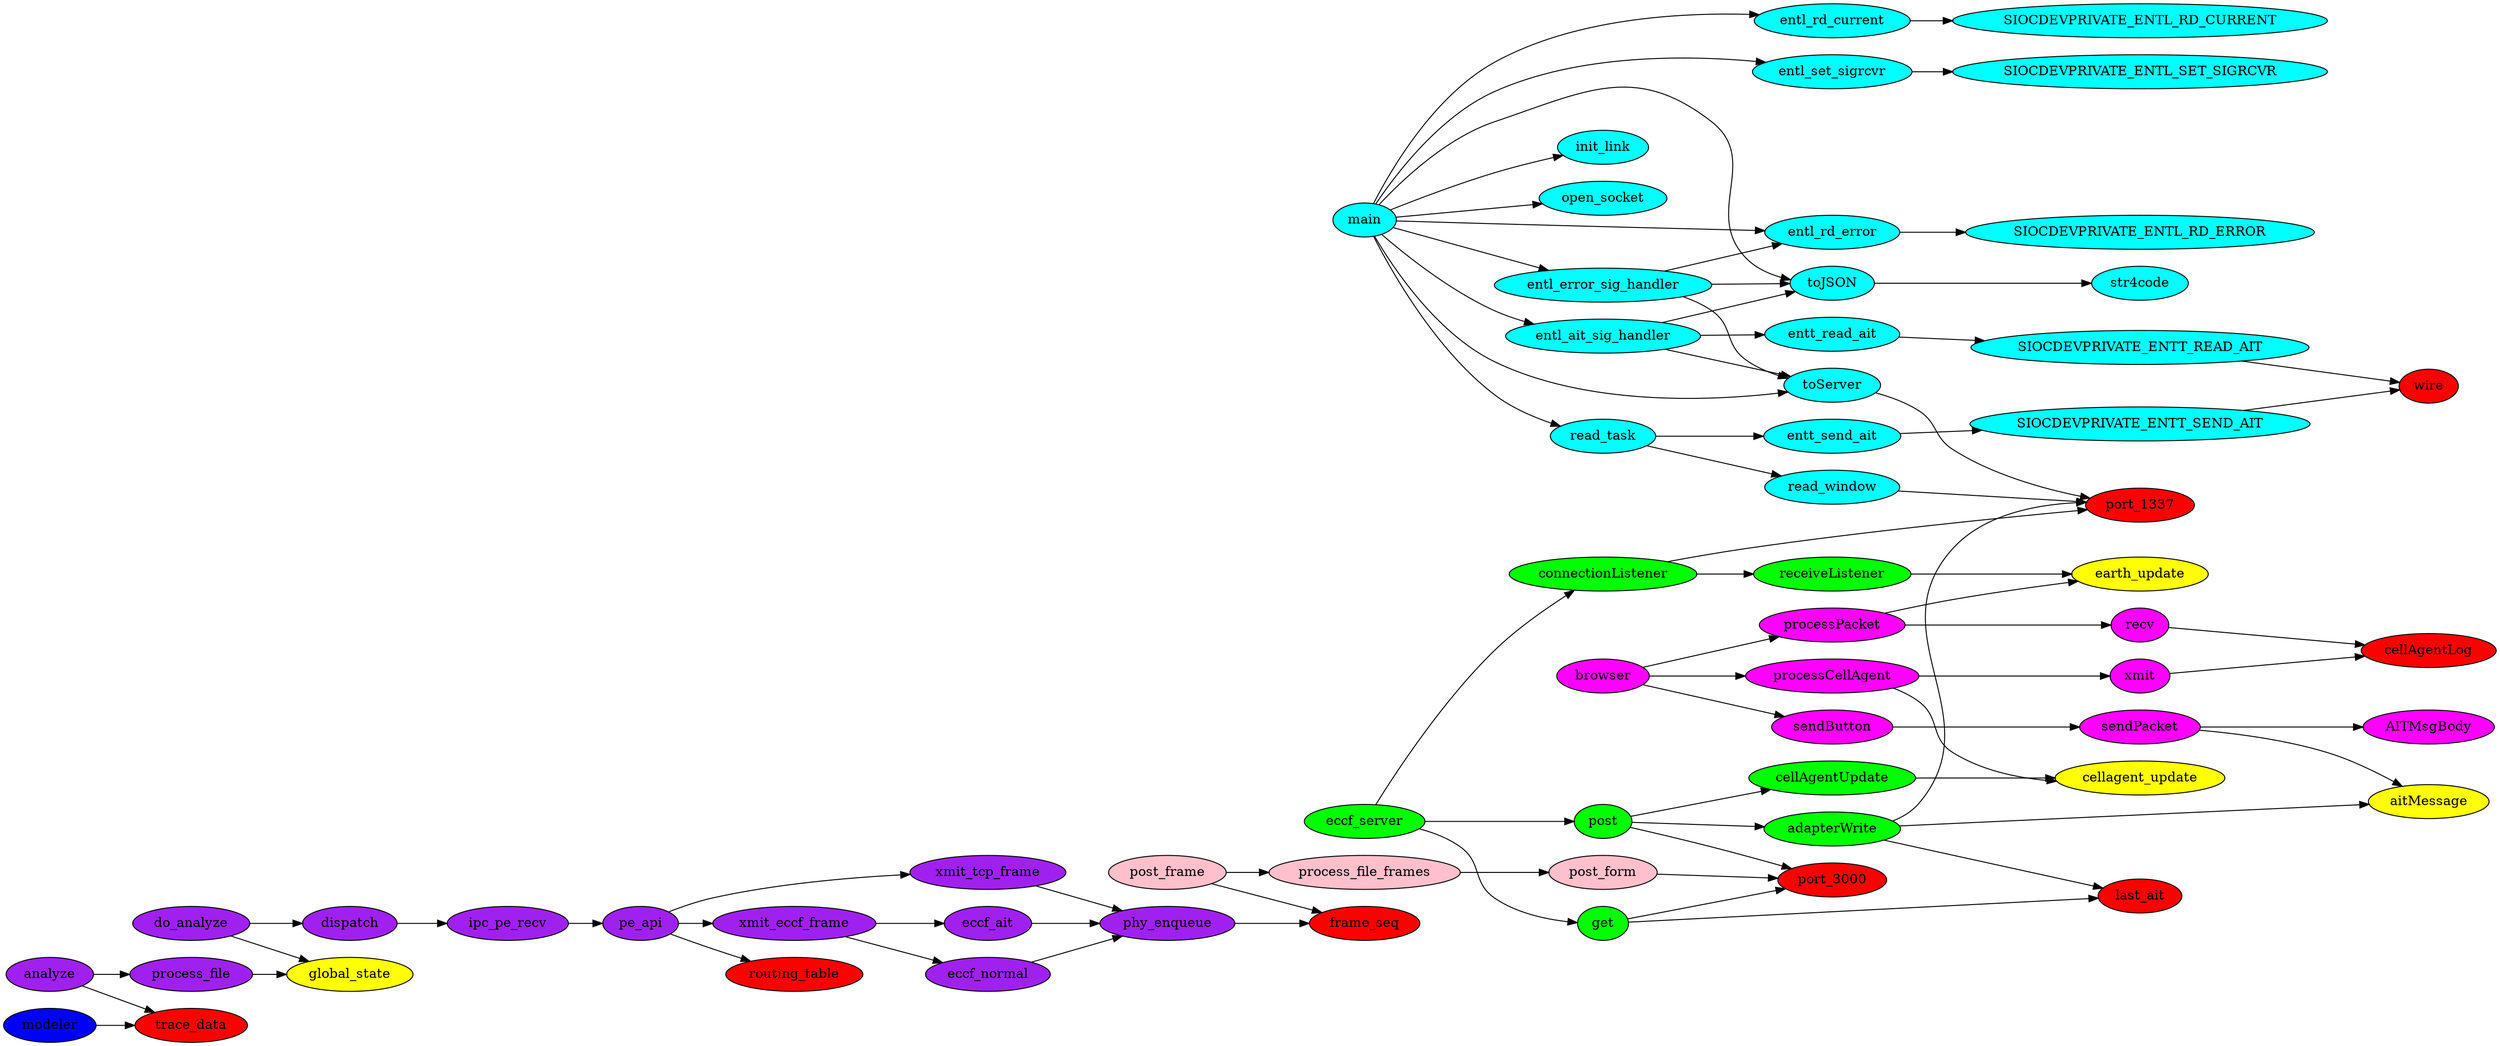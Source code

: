 digraph G {
    rankdir=LR
    node [style=filled, fillcolor=cyan]

    // adapter.c
    main -> entl_ait_sig_handler // init (data)
    main -> entl_error_sig_handler // init (data)
    main -> entl_rd_current // toServer loop
    main -> entl_rd_error // init
    main -> entl_set_sigrcvr // init
    main -> init_link // init
    main -> open_socket // init
    main -> read_task // init
    // main -> toJSON // init
    main -> toJSON // toServer loop
    // main -> toServer // init
    main -> toServer // toServer loop

    entl_ait_sig_handler -> entt_read_ait
    entl_error_sig_handler -> entl_rd_error
    read_task -> entt_send_ait

    entl_ait_sig_handler -> toJSON
    entl_ait_sig_handler -> toServer
    entl_error_sig_handler -> toJSON
    entl_error_sig_handler -> toServer

    { rank=same entl_rd_current entl_rd_error entl_set_sigrcvr entt_read_ait entt_send_ait }

    entl_rd_current -> SIOCDEVPRIVATE_ENTL_RD_CURRENT
    entl_rd_error -> SIOCDEVPRIVATE_ENTL_RD_ERROR
    entl_set_sigrcvr -> SIOCDEVPRIVATE_ENTL_SET_SIGRCVR
    entt_read_ait -> SIOCDEVPRIVATE_ENTT_READ_AIT
    entt_send_ait -> SIOCDEVPRIVATE_ENTT_SEND_AIT

    SIOCDEVPRIVATE_ENTT_SEND_AIT -> wire
    SIOCDEVPRIVATE_ENTT_READ_AIT -> wire

    // conduits
    wire [fillcolor=red]
    port_1337 [fillcolor=red]
    port_3000 [fillcolor=red]
    last_ait [fillcolor=red]
    cellAgentLog [fillcolor=red]
    trace_data [fillcolor=red]
    routing_table [fillcolor=red]
    frame_seq [fillcolor=red]

    // topics
    global_state [fillcolor=yellow]
    earth_update [fillcolor=yellow]
    cellagent_update [fillcolor=yellow]
    aitMessage [fillcolor=yellow]


    read_task -> read_window
    toJSON -> str4code

    toServer -> port_1337 // write port: 1337
    read_window -> port_1337 // read port: 1337

    node [style=filled, fillcolor=green]

    // eccf-server.js
    connectionListener -> port_1337 // port: 1337
    connectionListener -> receiveListener
    receiveListener -> earth_update // io.emit('earth-update'

    eccf_server -> post // init
    eccf_server -> get // init
    eccf_server -> connectionListener // init

    get -> port_3000
    post -> port_3000
    get -> last_ait
    post ->  adapterWrite
    post ->  cellAgentUpdate

    adapterWrite -> aitMessage
    adapterWrite -> last_ait
    adapterWrite -> port_1337
    cellAgentUpdate -> cellagent_update

    node [style=filled, fillcolor=magenta]

    // cell-ui.html
    browser -> processPacket // init
    browser -> processCellAgent //init
    browser -> sendButton // init

    processPacket -> earth_update
    processPacket -> recv
    recv -> cellAgentLog

    processCellAgent -> cellagent_update
    processCellAgent -> xmit
    xmit -> cellAgentLog

    sendButton -> sendPacket
    sendPacket -> AITMsgBody
    sendPacket -> aitMessage

    node [style=filled, fillcolor=pink]

    post_frame -> frame_seq
    post_frame -> process_file_frames
    process_file_frames -> post_form
    post_form ->  port_3000

    node [style=filled, fillcolor=purple]

    analyze -> trace_data
    analyze -> process_file
    process_file -> global_state
    do_analyze -> global_state
    do_analyze -> dispatch
    dispatch -> ipc_pe_recv // packet_engine.rs$$listen_cm_loop$$Trace$$recv
    ipc_pe_recv -> pe_api

    pe_api -> xmit_eccf_frame // CmToPePacket::Packet
    pe_api -> xmit_tcp_frame // Tcp
    pe_api -> routing_table // Entry

    xmit_eccf_frame -> eccf_normal
    xmit_eccf_frame -> eccf_ait

    eccf_normal -> phy_enqueue // Leafward or RootWard or fallsthru ??
    eccf_ait -> phy_enqueue
    xmit_tcp_frame -> phy_enqueue

    phy_enqueue -> frame_seq

    node [style=filled, fillcolor=blue]

    modeler -> trace_data
}

